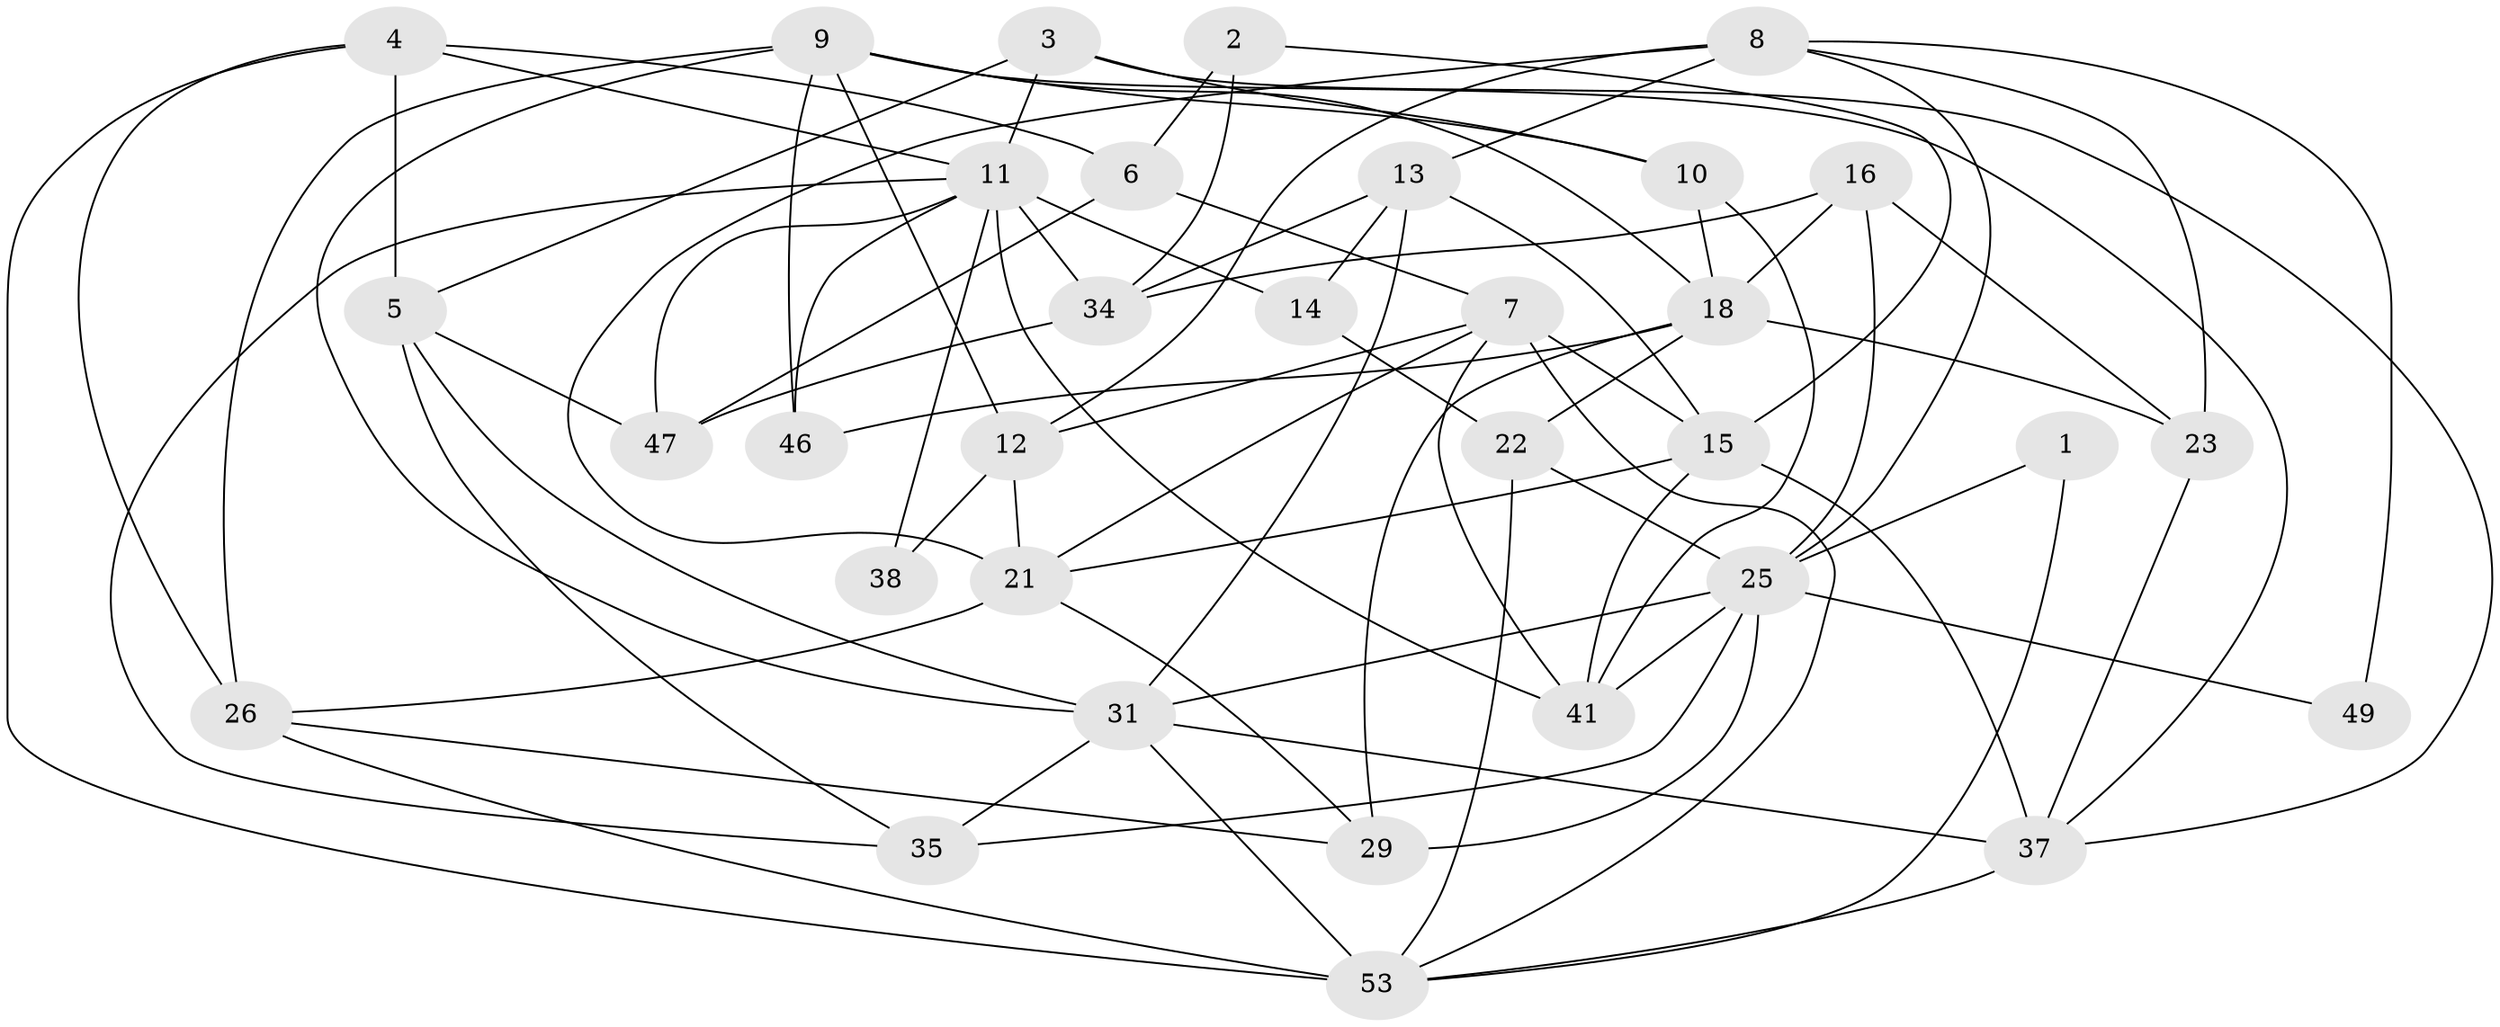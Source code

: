 // Generated by graph-tools (version 1.1) at 2025/24/03/03/25 07:24:01]
// undirected, 33 vertices, 81 edges
graph export_dot {
graph [start="1"]
  node [color=gray90,style=filled];
  1;
  2;
  3 [super="+28"];
  4 [super="+45"];
  5 [super="+42"];
  6 [super="+17"];
  7 [super="+24"];
  8 [super="+51"];
  9 [super="+36"];
  10;
  11 [super="+20"];
  12 [super="+39"];
  13 [super="+32"];
  14;
  15 [super="+54"];
  16 [super="+19"];
  18 [super="+33"];
  21 [super="+44"];
  22 [super="+30"];
  23;
  25 [super="+43"];
  26 [super="+27"];
  29 [super="+56"];
  31 [super="+52"];
  34 [super="+40"];
  35;
  37 [super="+50"];
  38;
  41 [super="+48"];
  46;
  47;
  49;
  53 [super="+55"];
  1 -- 25;
  1 -- 53;
  2 -- 15;
  2 -- 34;
  2 -- 6;
  3 -- 37;
  3 -- 11;
  3 -- 10;
  3 -- 5;
  4 -- 11;
  4 -- 26;
  4 -- 5;
  4 -- 6;
  4 -- 53;
  5 -- 35;
  5 -- 47;
  5 -- 31;
  6 -- 47;
  6 -- 7;
  7 -- 53;
  7 -- 21;
  7 -- 41;
  7 -- 12;
  7 -- 15;
  8 -- 25;
  8 -- 23;
  8 -- 49;
  8 -- 21;
  8 -- 13;
  8 -- 12;
  9 -- 12 [weight=2];
  9 -- 37;
  9 -- 10;
  9 -- 46;
  9 -- 18;
  9 -- 26;
  9 -- 31;
  10 -- 18;
  10 -- 41;
  11 -- 41;
  11 -- 35;
  11 -- 38;
  11 -- 34 [weight=2];
  11 -- 46;
  11 -- 14;
  11 -- 47;
  12 -- 38;
  12 -- 21;
  13 -- 31 [weight=2];
  13 -- 15;
  13 -- 14;
  13 -- 34;
  14 -- 22;
  15 -- 37;
  15 -- 21;
  15 -- 41;
  16 -- 25 [weight=2];
  16 -- 18;
  16 -- 23;
  16 -- 34;
  18 -- 46;
  18 -- 23;
  18 -- 29 [weight=2];
  18 -- 22;
  21 -- 26;
  21 -- 29;
  22 -- 25;
  22 -- 53;
  23 -- 37;
  25 -- 35;
  25 -- 49;
  25 -- 41;
  25 -- 29;
  25 -- 31;
  26 -- 53 [weight=2];
  26 -- 29;
  31 -- 35;
  31 -- 37 [weight=2];
  31 -- 53;
  34 -- 47;
  37 -- 53;
}
